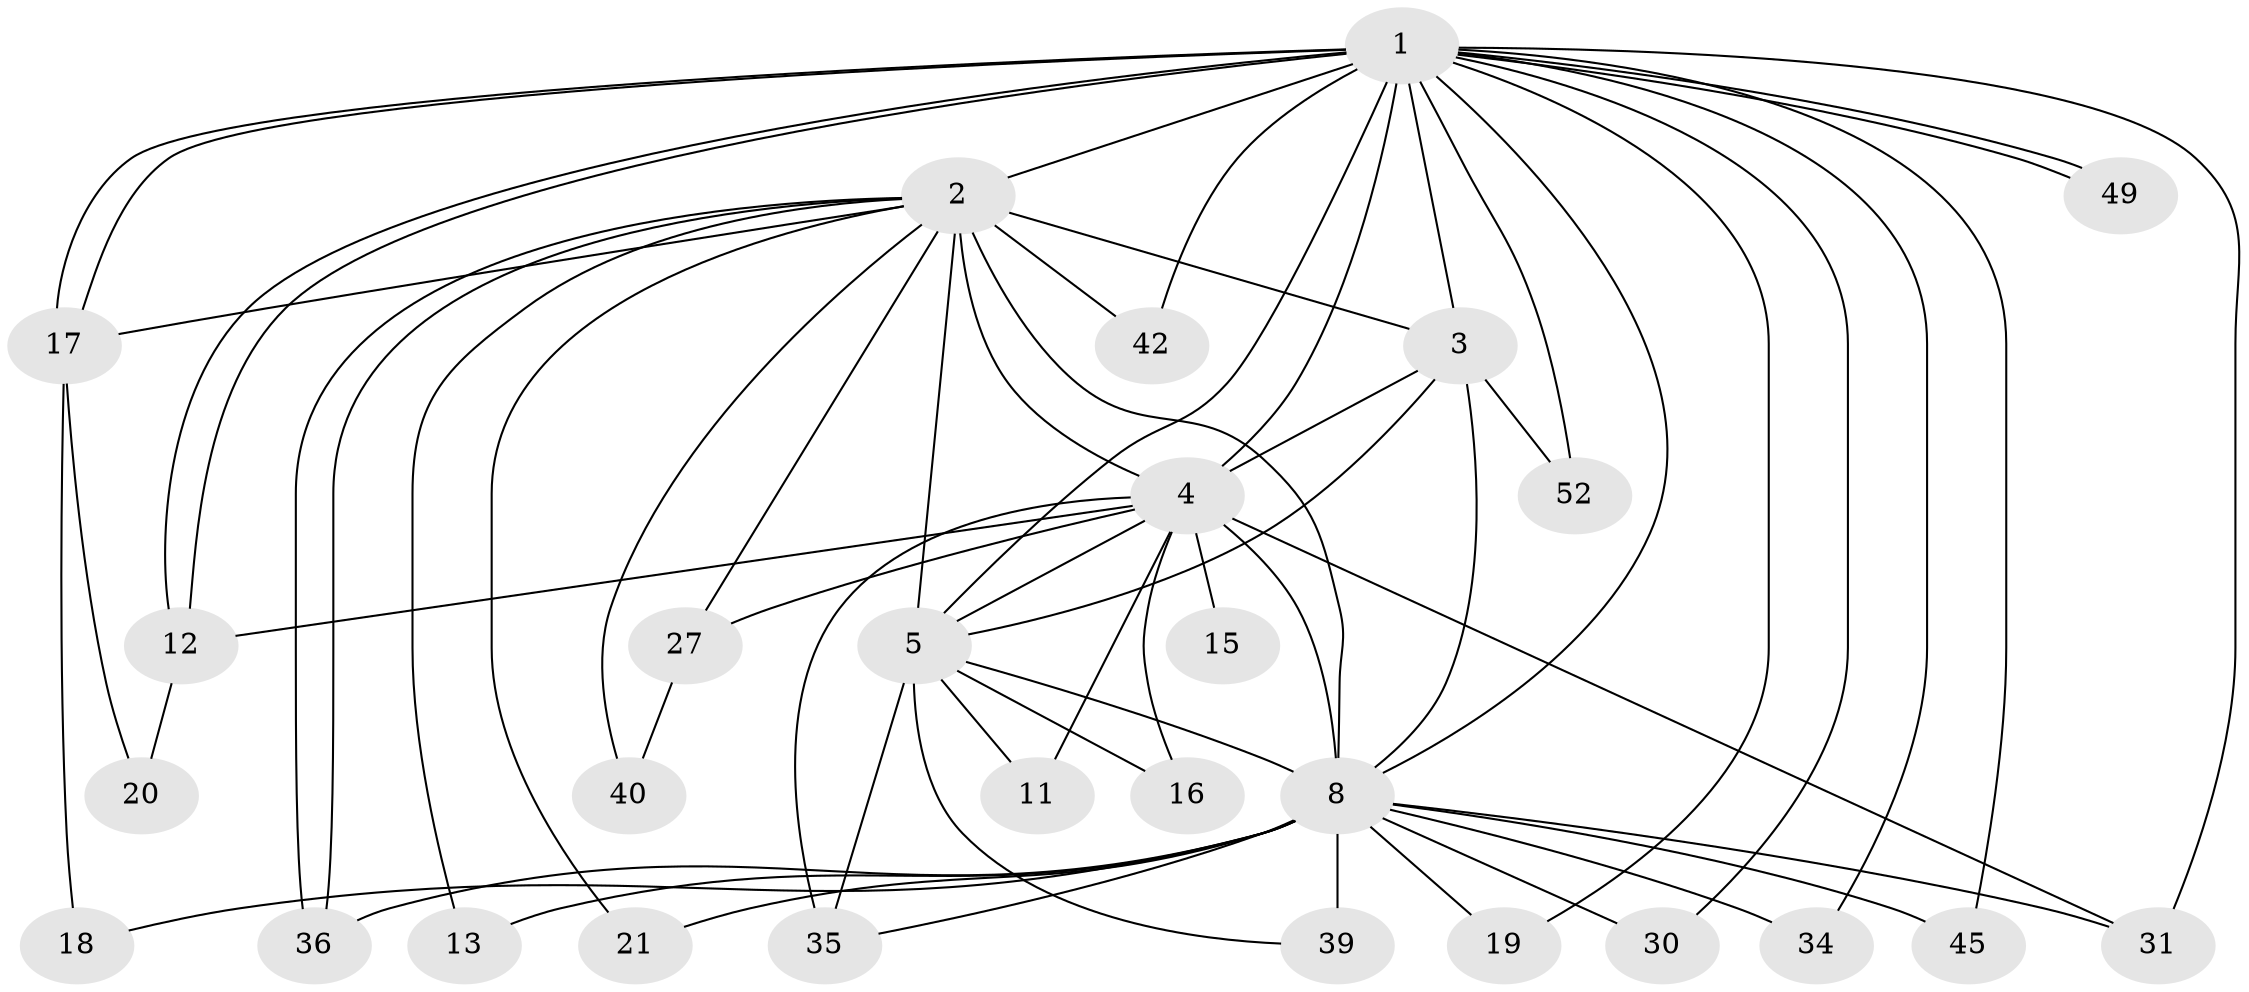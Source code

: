 // original degree distribution, {26: 0.017543859649122806, 20: 0.017543859649122806, 12: 0.05263157894736842, 15: 0.03508771929824561, 17: 0.017543859649122806, 18: 0.017543859649122806, 14: 0.017543859649122806, 2: 0.5789473684210527, 4: 0.03508771929824561, 3: 0.15789473684210525, 5: 0.03508771929824561, 6: 0.017543859649122806}
// Generated by graph-tools (version 1.1) at 2025/14/03/09/25 04:14:01]
// undirected, 28 vertices, 63 edges
graph export_dot {
graph [start="1"]
  node [color=gray90,style=filled];
  1;
  2;
  3;
  4 [super="+10+6+7+25"];
  5 [super="+32+29"];
  8 [super="+43+56+9+26"];
  11;
  12;
  13 [super="+28"];
  15 [super="+54"];
  16;
  17 [super="+57"];
  18;
  19;
  20;
  21;
  27;
  30;
  31 [super="+38"];
  34;
  35 [super="+41"];
  36 [super="+50"];
  39;
  40;
  42;
  45;
  49;
  52;
  1 -- 2;
  1 -- 3;
  1 -- 4 [weight=5];
  1 -- 5 [weight=2];
  1 -- 8 [weight=3];
  1 -- 12;
  1 -- 12;
  1 -- 17;
  1 -- 17;
  1 -- 19;
  1 -- 30;
  1 -- 31 [weight=2];
  1 -- 34;
  1 -- 42;
  1 -- 45;
  1 -- 49;
  1 -- 49;
  1 -- 52;
  2 -- 3;
  2 -- 4 [weight=5];
  2 -- 5;
  2 -- 8 [weight=3];
  2 -- 13 [weight=2];
  2 -- 21;
  2 -- 27;
  2 -- 36;
  2 -- 36;
  2 -- 40;
  2 -- 42;
  2 -- 17;
  3 -- 4 [weight=6];
  3 -- 5;
  3 -- 8 [weight=2];
  3 -- 52;
  4 -- 5 [weight=6];
  4 -- 8 [weight=11];
  4 -- 35 [weight=2];
  4 -- 11;
  4 -- 16;
  4 -- 27;
  4 -- 12;
  4 -- 15 [weight=3];
  4 -- 31;
  5 -- 8 [weight=2];
  5 -- 11;
  5 -- 16;
  5 -- 39;
  5 -- 35;
  8 -- 18;
  8 -- 19;
  8 -- 21;
  8 -- 34;
  8 -- 36;
  8 -- 39 [weight=2];
  8 -- 45;
  8 -- 13;
  8 -- 30;
  8 -- 31;
  8 -- 35;
  12 -- 20;
  17 -- 18;
  17 -- 20;
  27 -- 40;
}
